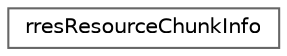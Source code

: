 digraph "Graphical Class Hierarchy"
{
 // LATEX_PDF_SIZE
  bgcolor="transparent";
  edge [fontname=Helvetica,fontsize=10,labelfontname=Helvetica,labelfontsize=10];
  node [fontname=Helvetica,fontsize=10,shape=box,height=0.2,width=0.4];
  rankdir="LR";
  Node0 [id="Node000000",label="rresResourceChunkInfo",height=0.2,width=0.4,color="grey40", fillcolor="white", style="filled",URL="$structrres_resource_chunk_info.html",tooltip=" "];
}

